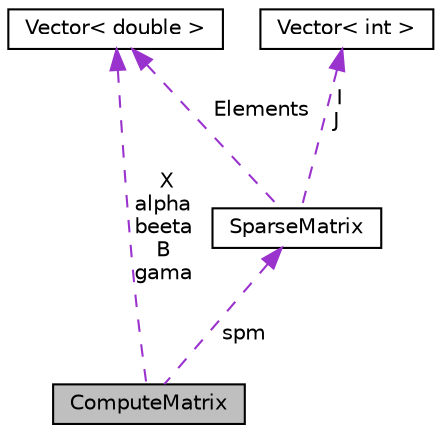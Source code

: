 digraph "ComputeMatrix"
{
  edge [fontname="Helvetica",fontsize="10",labelfontname="Helvetica",labelfontsize="10"];
  node [fontname="Helvetica",fontsize="10",shape=record];
  Node1 [label="ComputeMatrix",height=0.2,width=0.4,color="black", fillcolor="grey75", style="filled", fontcolor="black"];
  Node2 -> Node1 [dir="back",color="darkorchid3",fontsize="10",style="dashed",label=" X\nalpha\nbeeta\nB\ngama" ,fontname="Helvetica"];
  Node2 [label="Vector\< double \>",height=0.2,width=0.4,color="black", fillcolor="white", style="filled",URL="$class_vector.html"];
  Node3 -> Node1 [dir="back",color="darkorchid3",fontsize="10",style="dashed",label=" spm" ,fontname="Helvetica"];
  Node3 [label="SparseMatrix",height=0.2,width=0.4,color="black", fillcolor="white", style="filled",URL="$class_sparse_matrix.html",tooltip="This class stores the value of matrix in sparse form. "];
  Node4 -> Node3 [dir="back",color="darkorchid3",fontsize="10",style="dashed",label=" I\nJ" ,fontname="Helvetica"];
  Node4 [label="Vector\< int \>",height=0.2,width=0.4,color="black", fillcolor="white", style="filled",URL="$class_vector.html"];
  Node2 -> Node3 [dir="back",color="darkorchid3",fontsize="10",style="dashed",label=" Elements" ,fontname="Helvetica"];
}
